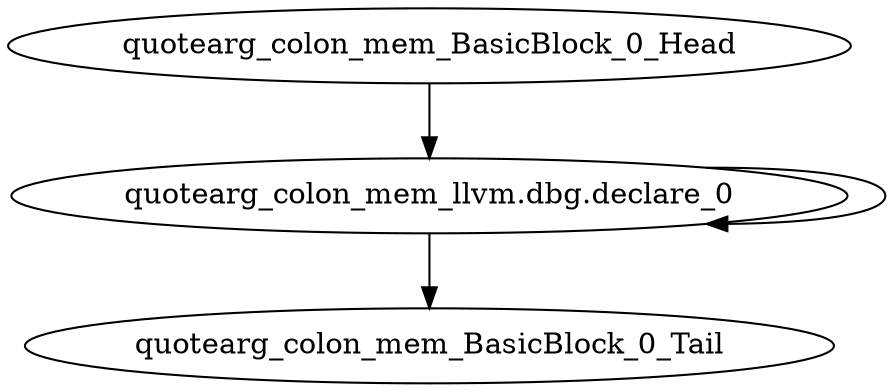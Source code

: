 digraph G {
    "quotearg_colon_mem_llvm.dbg.declare_0" -> "quotearg_colon_mem_BasicBlock_0_Tail"
    "quotearg_colon_mem_llvm.dbg.declare_0" -> "quotearg_colon_mem_llvm.dbg.declare_0"
    "quotearg_colon_mem_BasicBlock_0_Head" -> "quotearg_colon_mem_llvm.dbg.declare_0"
}
